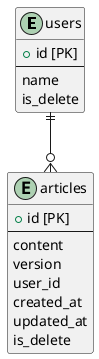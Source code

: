 @startuml
'05_DBモデリング5

entity users {
  + id [PK]
  --
  name
  is_delete
}

entity articles {
  + id [PK]
  --
  content
  version
  user_id
  created_at
  updated_at
  is_delete
}

users          ||--o{ articles

@enduml
